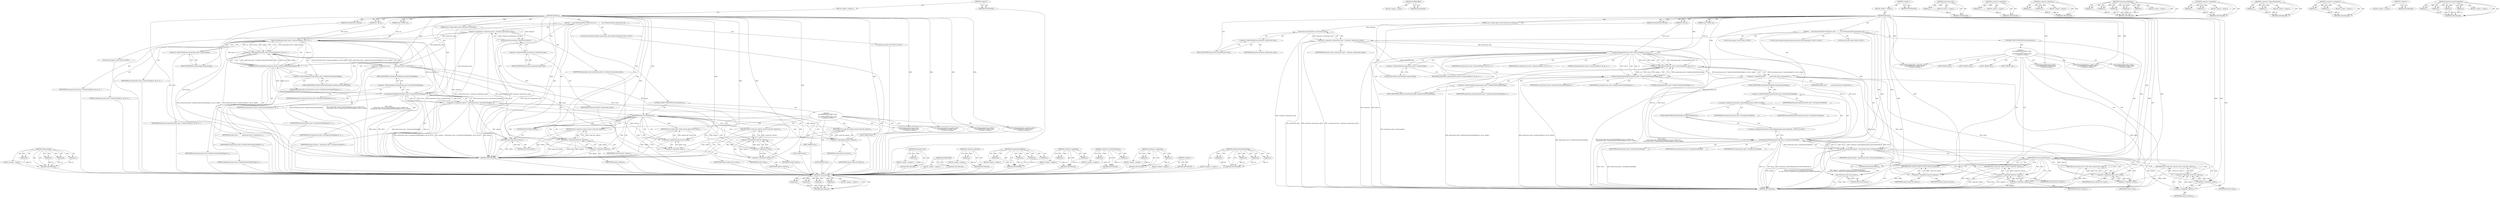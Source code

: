 digraph "CanRunContentScriptOnPage" {
vulnerable_131 [label=<(METHOD,CanAccessPage)>];
vulnerable_132 [label=<(PARAM,p1)>];
vulnerable_133 [label=<(PARAM,p2)>];
vulnerable_134 [label=<(PARAM,p3)>];
vulnerable_135 [label=<(PARAM,p4)>];
vulnerable_136 [label=<(BLOCK,&lt;empty&gt;,&lt;empty&gt;)>];
vulnerable_137 [label=<(METHOD_RETURN,ANY)>];
vulnerable_6 [label=<(METHOD,&lt;global&gt;)<SUB>1</SUB>>];
vulnerable_7 [label=<(BLOCK,&lt;empty&gt;,&lt;empty&gt;)<SUB>1</SUB>>];
vulnerable_8 [label=<(METHOD,IsAllowed)<SUB>1</SUB>>];
vulnerable_9 [label=<(PARAM,const scoped_refptr&lt;const Extension&gt;&amp; extension)<SUB>1</SUB>>];
vulnerable_10 [label=<(PARAM,const GURL&amp; url)<SUB>2</SUB>>];
vulnerable_11 [label=<(PARAM,PermittedFeature feature)<SUB>3</SUB>>];
vulnerable_12 [label=<(PARAM,int tab_id)<SUB>4</SUB>>];
vulnerable_13 [label=<(BLOCK,{
    const PermissionsData* permissions_data =...,{
    const PermissionsData* permissions_data =...)<SUB>4</SUB>>];
vulnerable_14 [label="<(LOCAL,const PermissionsData* permissions_data: PermissionsData*)<SUB>5</SUB>>"];
vulnerable_15 [label=<(&lt;operator&gt;.assignment,* permissions_data = extension-&gt;permissions_data())<SUB>5</SUB>>];
vulnerable_16 [label=<(IDENTIFIER,permissions_data,* permissions_data = extension-&gt;permissions_data())<SUB>5</SUB>>];
vulnerable_17 [label=<(permissions_data,extension-&gt;permissions_data())<SUB>5</SUB>>];
vulnerable_18 [label=<(&lt;operator&gt;.indirectFieldAccess,extension-&gt;permissions_data)<SUB>5</SUB>>];
vulnerable_19 [label=<(IDENTIFIER,extension,extension-&gt;permissions_data())<SUB>5</SUB>>];
vulnerable_20 [label=<(FIELD_IDENTIFIER,permissions_data,permissions_data)<SUB>5</SUB>>];
vulnerable_21 [label="<(LOCAL,bool script: bool)<SUB>6</SUB>>"];
vulnerable_22 [label=<(&lt;operator&gt;.assignment,script =
         permissions_data-&gt;CanAccessPa...)<SUB>6</SUB>>];
vulnerable_23 [label=<(IDENTIFIER,script,script =
         permissions_data-&gt;CanAccessPa...)<SUB>6</SUB>>];
vulnerable_24 [label=<(&lt;operator&gt;.logicalAnd,permissions_data-&gt;CanAccessPage(url, tab_id, nu...)<SUB>7</SUB>>];
vulnerable_25 [label=<(CanAccessPage,permissions_data-&gt;CanAccessPage(url, tab_id, nu...)<SUB>7</SUB>>];
vulnerable_26 [label=<(&lt;operator&gt;.indirectFieldAccess,permissions_data-&gt;CanAccessPage)<SUB>7</SUB>>];
vulnerable_27 [label=<(IDENTIFIER,permissions_data,permissions_data-&gt;CanAccessPage(url, tab_id, nu...)<SUB>7</SUB>>];
vulnerable_28 [label=<(FIELD_IDENTIFIER,CanAccessPage,CanAccessPage)<SUB>7</SUB>>];
vulnerable_29 [label=<(IDENTIFIER,url,permissions_data-&gt;CanAccessPage(url, tab_id, nu...)<SUB>7</SUB>>];
vulnerable_30 [label=<(IDENTIFIER,tab_id,permissions_data-&gt;CanAccessPage(url, tab_id, nu...)<SUB>7</SUB>>];
vulnerable_31 [label=<(LITERAL,nullptr,permissions_data-&gt;CanAccessPage(url, tab_id, nu...)<SUB>7</SUB>>];
vulnerable_32 [label=<(CanRunContentScriptOnPage,permissions_data-&gt;CanRunContentScriptOnPage(url...)<SUB>8</SUB>>];
vulnerable_33 [label=<(&lt;operator&gt;.indirectFieldAccess,permissions_data-&gt;CanRunContentScriptOnPage)<SUB>8</SUB>>];
vulnerable_34 [label=<(IDENTIFIER,permissions_data,permissions_data-&gt;CanRunContentScriptOnPage(url...)<SUB>8</SUB>>];
vulnerable_35 [label=<(FIELD_IDENTIFIER,CanRunContentScriptOnPage,CanRunContentScriptOnPage)<SUB>8</SUB>>];
vulnerable_36 [label=<(IDENTIFIER,url,permissions_data-&gt;CanRunContentScriptOnPage(url...)<SUB>8</SUB>>];
vulnerable_37 [label=<(IDENTIFIER,tab_id,permissions_data-&gt;CanRunContentScriptOnPage(url...)<SUB>8</SUB>>];
vulnerable_38 [label=<(LITERAL,nullptr,permissions_data-&gt;CanRunContentScriptOnPage(url...)<SUB>8</SUB>>];
vulnerable_39 [label="<(LOCAL,bool capture: bool)<SUB>9</SUB>>"];
vulnerable_40 [label=<(&lt;operator&gt;.assignment,capture = permissions_data-&gt;CanCaptureVisiblePa...)<SUB>9</SUB>>];
vulnerable_41 [label=<(IDENTIFIER,capture,capture = permissions_data-&gt;CanCaptureVisiblePa...)<SUB>9</SUB>>];
vulnerable_42 [label=<(CanCaptureVisiblePage,permissions_data-&gt;CanCaptureVisiblePage(url, ta...)<SUB>9</SUB>>];
vulnerable_43 [label=<(&lt;operator&gt;.indirectFieldAccess,permissions_data-&gt;CanCaptureVisiblePage)<SUB>9</SUB>>];
vulnerable_44 [label=<(IDENTIFIER,permissions_data,permissions_data-&gt;CanCaptureVisiblePage(url, ta...)<SUB>9</SUB>>];
vulnerable_45 [label=<(FIELD_IDENTIFIER,CanCaptureVisiblePage,CanCaptureVisiblePage)<SUB>9</SUB>>];
vulnerable_46 [label=<(IDENTIFIER,url,permissions_data-&gt;CanCaptureVisiblePage(url, ta...)<SUB>9</SUB>>];
vulnerable_47 [label=<(IDENTIFIER,tab_id,permissions_data-&gt;CanCaptureVisiblePage(url, ta...)<SUB>9</SUB>>];
vulnerable_48 [label=<(IDENTIFIER,NULL,permissions_data-&gt;CanCaptureVisiblePage(url, ta...)<SUB>9</SUB>>];
vulnerable_49 [label=<(CONTROL_STRUCTURE,SWITCH,switch(feature))<SUB>10</SUB>>];
vulnerable_50 [label=<(IDENTIFIER,feature,switch(feature))<SUB>10</SUB>>];
vulnerable_51 [label="<(BLOCK,{
       case PERMITTED_SCRIPT_ONLY:
         r...,{
       case PERMITTED_SCRIPT_ONLY:
         r...)<SUB>10</SUB>>"];
vulnerable_52 [label=<(JUMP_TARGET,case)<SUB>11</SUB>>];
vulnerable_53 [label="<(IDENTIFIER,PERMITTED_SCRIPT_ONLY,{
       case PERMITTED_SCRIPT_ONLY:
         r...)<SUB>11</SUB>>"];
vulnerable_54 [label=<(RETURN,return script &amp;&amp; !capture;,return script &amp;&amp; !capture;)<SUB>12</SUB>>];
vulnerable_55 [label=<(&lt;operator&gt;.logicalAnd,script &amp;&amp; !capture)<SUB>12</SUB>>];
vulnerable_56 [label=<(IDENTIFIER,script,script &amp;&amp; !capture)<SUB>12</SUB>>];
vulnerable_57 [label=<(&lt;operator&gt;.logicalNot,!capture)<SUB>12</SUB>>];
vulnerable_58 [label=<(IDENTIFIER,capture,!capture)<SUB>12</SUB>>];
vulnerable_59 [label=<(JUMP_TARGET,case)<SUB>13</SUB>>];
vulnerable_60 [label="<(IDENTIFIER,PERMITTED_CAPTURE_ONLY,{
       case PERMITTED_SCRIPT_ONLY:
         r...)<SUB>13</SUB>>"];
vulnerable_61 [label=<(RETURN,return capture &amp;&amp; !script;,return capture &amp;&amp; !script;)<SUB>14</SUB>>];
vulnerable_62 [label=<(&lt;operator&gt;.logicalAnd,capture &amp;&amp; !script)<SUB>14</SUB>>];
vulnerable_63 [label=<(IDENTIFIER,capture,capture &amp;&amp; !script)<SUB>14</SUB>>];
vulnerable_64 [label=<(&lt;operator&gt;.logicalNot,!script)<SUB>14</SUB>>];
vulnerable_65 [label=<(IDENTIFIER,script,!script)<SUB>14</SUB>>];
vulnerable_66 [label=<(JUMP_TARGET,case)<SUB>15</SUB>>];
vulnerable_67 [label="<(IDENTIFIER,PERMITTED_BOTH,{
       case PERMITTED_SCRIPT_ONLY:
         r...)<SUB>15</SUB>>"];
vulnerable_68 [label=<(RETURN,return script &amp;&amp; capture;,return script &amp;&amp; capture;)<SUB>16</SUB>>];
vulnerable_69 [label=<(&lt;operator&gt;.logicalAnd,script &amp;&amp; capture)<SUB>16</SUB>>];
vulnerable_70 [label=<(IDENTIFIER,script,script &amp;&amp; capture)<SUB>16</SUB>>];
vulnerable_71 [label=<(IDENTIFIER,capture,script &amp;&amp; capture)<SUB>16</SUB>>];
vulnerable_72 [label=<(JUMP_TARGET,case)<SUB>17</SUB>>];
vulnerable_73 [label="<(IDENTIFIER,PERMITTED_NONE,{
       case PERMITTED_SCRIPT_ONLY:
         r...)<SUB>17</SUB>>"];
vulnerable_74 [label=<(RETURN,return !script &amp;&amp; !capture;,return !script &amp;&amp; !capture;)<SUB>18</SUB>>];
vulnerable_75 [label=<(&lt;operator&gt;.logicalAnd,!script &amp;&amp; !capture)<SUB>18</SUB>>];
vulnerable_76 [label=<(&lt;operator&gt;.logicalNot,!script)<SUB>18</SUB>>];
vulnerable_77 [label=<(IDENTIFIER,script,!script)<SUB>18</SUB>>];
vulnerable_78 [label=<(&lt;operator&gt;.logicalNot,!capture)<SUB>18</SUB>>];
vulnerable_79 [label=<(IDENTIFIER,capture,!capture)<SUB>18</SUB>>];
vulnerable_80 [label=<(NOTREACHED,NOTREACHED())<SUB>20</SUB>>];
vulnerable_81 [label=<(RETURN,return false;,return false;)<SUB>21</SUB>>];
vulnerable_82 [label=<(LITERAL,false,return false;)<SUB>21</SUB>>];
vulnerable_83 [label=<(METHOD_RETURN,bool)<SUB>1</SUB>>];
vulnerable_85 [label=<(METHOD_RETURN,ANY)<SUB>1</SUB>>];
vulnerable_117 [label=<(METHOD,permissions_data)>];
vulnerable_118 [label=<(PARAM,p1)>];
vulnerable_119 [label=<(BLOCK,&lt;empty&gt;,&lt;empty&gt;)>];
vulnerable_120 [label=<(METHOD_RETURN,ANY)>];
vulnerable_156 [label=<(METHOD,NOTREACHED)>];
vulnerable_157 [label=<(BLOCK,&lt;empty&gt;,&lt;empty&gt;)>];
vulnerable_158 [label=<(METHOD_RETURN,ANY)>];
vulnerable_152 [label=<(METHOD,&lt;operator&gt;.logicalNot)>];
vulnerable_153 [label=<(PARAM,p1)>];
vulnerable_154 [label=<(BLOCK,&lt;empty&gt;,&lt;empty&gt;)>];
vulnerable_155 [label=<(METHOD_RETURN,ANY)>];
vulnerable_145 [label=<(METHOD,CanCaptureVisiblePage)>];
vulnerable_146 [label=<(PARAM,p1)>];
vulnerable_147 [label=<(PARAM,p2)>];
vulnerable_148 [label=<(PARAM,p3)>];
vulnerable_149 [label=<(PARAM,p4)>];
vulnerable_150 [label=<(BLOCK,&lt;empty&gt;,&lt;empty&gt;)>];
vulnerable_151 [label=<(METHOD_RETURN,ANY)>];
vulnerable_126 [label=<(METHOD,&lt;operator&gt;.logicalAnd)>];
vulnerable_127 [label=<(PARAM,p1)>];
vulnerable_128 [label=<(PARAM,p2)>];
vulnerable_129 [label=<(BLOCK,&lt;empty&gt;,&lt;empty&gt;)>];
vulnerable_130 [label=<(METHOD_RETURN,ANY)>];
vulnerable_121 [label=<(METHOD,&lt;operator&gt;.indirectFieldAccess)>];
vulnerable_122 [label=<(PARAM,p1)>];
vulnerable_123 [label=<(PARAM,p2)>];
vulnerable_124 [label=<(BLOCK,&lt;empty&gt;,&lt;empty&gt;)>];
vulnerable_125 [label=<(METHOD_RETURN,ANY)>];
vulnerable_112 [label=<(METHOD,&lt;operator&gt;.assignment)>];
vulnerable_113 [label=<(PARAM,p1)>];
vulnerable_114 [label=<(PARAM,p2)>];
vulnerable_115 [label=<(BLOCK,&lt;empty&gt;,&lt;empty&gt;)>];
vulnerable_116 [label=<(METHOD_RETURN,ANY)>];
vulnerable_106 [label=<(METHOD,&lt;global&gt;)<SUB>1</SUB>>];
vulnerable_107 [label=<(BLOCK,&lt;empty&gt;,&lt;empty&gt;)>];
vulnerable_108 [label=<(METHOD_RETURN,ANY)>];
vulnerable_138 [label=<(METHOD,CanRunContentScriptOnPage)>];
vulnerable_139 [label=<(PARAM,p1)>];
vulnerable_140 [label=<(PARAM,p2)>];
vulnerable_141 [label=<(PARAM,p3)>];
vulnerable_142 [label=<(PARAM,p4)>];
vulnerable_143 [label=<(BLOCK,&lt;empty&gt;,&lt;empty&gt;)>];
vulnerable_144 [label=<(METHOD_RETURN,ANY)>];
fixed_138 [label=<(METHOD,CanAccessPage)>];
fixed_139 [label=<(PARAM,p1)>];
fixed_140 [label=<(PARAM,p2)>];
fixed_141 [label=<(PARAM,p3)>];
fixed_142 [label=<(PARAM,p4)>];
fixed_143 [label=<(BLOCK,&lt;empty&gt;,&lt;empty&gt;)>];
fixed_144 [label=<(METHOD_RETURN,ANY)>];
fixed_169 [label=<(METHOD,NOTREACHED)>];
fixed_170 [label=<(BLOCK,&lt;empty&gt;,&lt;empty&gt;)>];
fixed_171 [label=<(METHOD_RETURN,ANY)>];
fixed_6 [label=<(METHOD,&lt;global&gt;)<SUB>1</SUB>>];
fixed_7 [label=<(BLOCK,&lt;empty&gt;,&lt;empty&gt;)<SUB>1</SUB>>];
fixed_8 [label=<(METHOD,IsAllowed)<SUB>1</SUB>>];
fixed_9 [label=<(PARAM,const scoped_refptr&lt;const Extension&gt;&amp; extension)<SUB>1</SUB>>];
fixed_10 [label=<(PARAM,const GURL&amp; url)<SUB>2</SUB>>];
fixed_11 [label=<(PARAM,PermittedFeature feature)<SUB>3</SUB>>];
fixed_12 [label=<(PARAM,int tab_id)<SUB>4</SUB>>];
fixed_13 [label=<(BLOCK,{
    const PermissionsData* permissions_data =...,{
    const PermissionsData* permissions_data =...)<SUB>4</SUB>>];
fixed_14 [label="<(LOCAL,const PermissionsData* permissions_data: PermissionsData*)<SUB>5</SUB>>"];
fixed_15 [label=<(&lt;operator&gt;.assignment,* permissions_data = extension-&gt;permissions_data())<SUB>5</SUB>>];
fixed_16 [label=<(IDENTIFIER,permissions_data,* permissions_data = extension-&gt;permissions_data())<SUB>5</SUB>>];
fixed_17 [label=<(permissions_data,extension-&gt;permissions_data())<SUB>5</SUB>>];
fixed_18 [label=<(&lt;operator&gt;.indirectFieldAccess,extension-&gt;permissions_data)<SUB>5</SUB>>];
fixed_19 [label=<(IDENTIFIER,extension,extension-&gt;permissions_data())<SUB>5</SUB>>];
fixed_20 [label=<(FIELD_IDENTIFIER,permissions_data,permissions_data)<SUB>5</SUB>>];
fixed_21 [label="<(LOCAL,bool script: bool)<SUB>6</SUB>>"];
fixed_22 [label=<(&lt;operator&gt;.assignment,script =
         permissions_data-&gt;CanAccessPa...)<SUB>6</SUB>>];
fixed_23 [label=<(IDENTIFIER,script,script =
         permissions_data-&gt;CanAccessPa...)<SUB>6</SUB>>];
fixed_24 [label=<(&lt;operator&gt;.logicalAnd,permissions_data-&gt;CanAccessPage(url, tab_id, nu...)<SUB>7</SUB>>];
fixed_25 [label=<(CanAccessPage,permissions_data-&gt;CanAccessPage(url, tab_id, nu...)<SUB>7</SUB>>];
fixed_26 [label=<(&lt;operator&gt;.indirectFieldAccess,permissions_data-&gt;CanAccessPage)<SUB>7</SUB>>];
fixed_27 [label=<(IDENTIFIER,permissions_data,permissions_data-&gt;CanAccessPage(url, tab_id, nu...)<SUB>7</SUB>>];
fixed_28 [label=<(FIELD_IDENTIFIER,CanAccessPage,CanAccessPage)<SUB>7</SUB>>];
fixed_29 [label=<(IDENTIFIER,url,permissions_data-&gt;CanAccessPage(url, tab_id, nu...)<SUB>7</SUB>>];
fixed_30 [label=<(IDENTIFIER,tab_id,permissions_data-&gt;CanAccessPage(url, tab_id, nu...)<SUB>7</SUB>>];
fixed_31 [label=<(LITERAL,nullptr,permissions_data-&gt;CanAccessPage(url, tab_id, nu...)<SUB>7</SUB>>];
fixed_32 [label=<(CanRunContentScriptOnPage,permissions_data-&gt;CanRunContentScriptOnPage(url...)<SUB>8</SUB>>];
fixed_33 [label=<(&lt;operator&gt;.indirectFieldAccess,permissions_data-&gt;CanRunContentScriptOnPage)<SUB>8</SUB>>];
fixed_34 [label=<(IDENTIFIER,permissions_data,permissions_data-&gt;CanRunContentScriptOnPage(url...)<SUB>8</SUB>>];
fixed_35 [label=<(FIELD_IDENTIFIER,CanRunContentScriptOnPage,CanRunContentScriptOnPage)<SUB>8</SUB>>];
fixed_36 [label=<(IDENTIFIER,url,permissions_data-&gt;CanRunContentScriptOnPage(url...)<SUB>8</SUB>>];
fixed_37 [label=<(IDENTIFIER,tab_id,permissions_data-&gt;CanRunContentScriptOnPage(url...)<SUB>8</SUB>>];
fixed_38 [label=<(LITERAL,nullptr,permissions_data-&gt;CanRunContentScriptOnPage(url...)<SUB>8</SUB>>];
fixed_39 [label="<(LOCAL,bool capture: bool)<SUB>9</SUB>>"];
fixed_40 [label=<(&lt;operator&gt;.assignment,capture = permissions_data-&gt;CanCaptureVisiblePa...)<SUB>9</SUB>>];
fixed_41 [label=<(IDENTIFIER,capture,capture = permissions_data-&gt;CanCaptureVisiblePa...)<SUB>9</SUB>>];
fixed_42 [label=<(CanCaptureVisiblePage,permissions_data-&gt;CanCaptureVisiblePage(
      ...)<SUB>9</SUB>>];
fixed_43 [label=<(&lt;operator&gt;.indirectFieldAccess,permissions_data-&gt;CanCaptureVisiblePage)<SUB>9</SUB>>];
fixed_44 [label=<(IDENTIFIER,permissions_data,permissions_data-&gt;CanCaptureVisiblePage(
      ...)<SUB>9</SUB>>];
fixed_45 [label=<(FIELD_IDENTIFIER,CanCaptureVisiblePage,CanCaptureVisiblePage)<SUB>9</SUB>>];
fixed_46 [label=<(IDENTIFIER,url,permissions_data-&gt;CanCaptureVisiblePage(
      ...)<SUB>10</SUB>>];
fixed_47 [label=<(IDENTIFIER,tab_id,permissions_data-&gt;CanCaptureVisiblePage(
      ...)<SUB>10</SUB>>];
fixed_48 [label=<(IDENTIFIER,NULL,permissions_data-&gt;CanCaptureVisiblePage(
      ...)<SUB>10</SUB>>];
fixed_49 [label="<(&lt;operator&gt;.fieldAccess,extensions::CaptureRequirement::kActiveTabOrAll...)<SUB>10</SUB>>"];
fixed_50 [label="<(&lt;operator&gt;.fieldAccess,extensions::CaptureRequirement)<SUB>10</SUB>>"];
fixed_51 [label=<(IDENTIFIER,extensions,permissions_data-&gt;CanCaptureVisiblePage(
      ...)<SUB>10</SUB>>];
fixed_52 [label=<(IDENTIFIER,CaptureRequirement,permissions_data-&gt;CanCaptureVisiblePage(
      ...)<SUB>10</SUB>>];
fixed_53 [label=<(FIELD_IDENTIFIER,kActiveTabOrAllUrls,kActiveTabOrAllUrls)<SUB>10</SUB>>];
fixed_54 [label=<(CONTROL_STRUCTURE,SWITCH,switch(feature))<SUB>11</SUB>>];
fixed_55 [label=<(IDENTIFIER,feature,switch(feature))<SUB>11</SUB>>];
fixed_56 [label="<(BLOCK,{
       case PERMITTED_SCRIPT_ONLY:
         r...,{
       case PERMITTED_SCRIPT_ONLY:
         r...)<SUB>11</SUB>>"];
fixed_57 [label=<(JUMP_TARGET,case)<SUB>12</SUB>>];
fixed_58 [label="<(IDENTIFIER,PERMITTED_SCRIPT_ONLY,{
       case PERMITTED_SCRIPT_ONLY:
         r...)<SUB>12</SUB>>"];
fixed_59 [label=<(RETURN,return script &amp;&amp; !capture;,return script &amp;&amp; !capture;)<SUB>13</SUB>>];
fixed_60 [label=<(&lt;operator&gt;.logicalAnd,script &amp;&amp; !capture)<SUB>13</SUB>>];
fixed_61 [label=<(IDENTIFIER,script,script &amp;&amp; !capture)<SUB>13</SUB>>];
fixed_62 [label=<(&lt;operator&gt;.logicalNot,!capture)<SUB>13</SUB>>];
fixed_63 [label=<(IDENTIFIER,capture,!capture)<SUB>13</SUB>>];
fixed_64 [label=<(JUMP_TARGET,case)<SUB>14</SUB>>];
fixed_65 [label="<(IDENTIFIER,PERMITTED_CAPTURE_ONLY,{
       case PERMITTED_SCRIPT_ONLY:
         r...)<SUB>14</SUB>>"];
fixed_66 [label=<(RETURN,return capture &amp;&amp; !script;,return capture &amp;&amp; !script;)<SUB>15</SUB>>];
fixed_67 [label=<(&lt;operator&gt;.logicalAnd,capture &amp;&amp; !script)<SUB>15</SUB>>];
fixed_68 [label=<(IDENTIFIER,capture,capture &amp;&amp; !script)<SUB>15</SUB>>];
fixed_69 [label=<(&lt;operator&gt;.logicalNot,!script)<SUB>15</SUB>>];
fixed_70 [label=<(IDENTIFIER,script,!script)<SUB>15</SUB>>];
fixed_71 [label=<(JUMP_TARGET,case)<SUB>16</SUB>>];
fixed_72 [label="<(IDENTIFIER,PERMITTED_BOTH,{
       case PERMITTED_SCRIPT_ONLY:
         r...)<SUB>16</SUB>>"];
fixed_73 [label=<(RETURN,return script &amp;&amp; capture;,return script &amp;&amp; capture;)<SUB>17</SUB>>];
fixed_74 [label=<(&lt;operator&gt;.logicalAnd,script &amp;&amp; capture)<SUB>17</SUB>>];
fixed_75 [label=<(IDENTIFIER,script,script &amp;&amp; capture)<SUB>17</SUB>>];
fixed_76 [label=<(IDENTIFIER,capture,script &amp;&amp; capture)<SUB>17</SUB>>];
fixed_77 [label=<(JUMP_TARGET,case)<SUB>18</SUB>>];
fixed_78 [label="<(IDENTIFIER,PERMITTED_NONE,{
       case PERMITTED_SCRIPT_ONLY:
         r...)<SUB>18</SUB>>"];
fixed_79 [label=<(RETURN,return !script &amp;&amp; !capture;,return !script &amp;&amp; !capture;)<SUB>19</SUB>>];
fixed_80 [label=<(&lt;operator&gt;.logicalAnd,!script &amp;&amp; !capture)<SUB>19</SUB>>];
fixed_81 [label=<(&lt;operator&gt;.logicalNot,!script)<SUB>19</SUB>>];
fixed_82 [label=<(IDENTIFIER,script,!script)<SUB>19</SUB>>];
fixed_83 [label=<(&lt;operator&gt;.logicalNot,!capture)<SUB>19</SUB>>];
fixed_84 [label=<(IDENTIFIER,capture,!capture)<SUB>19</SUB>>];
fixed_85 [label=<(NOTREACHED,NOTREACHED())<SUB>21</SUB>>];
fixed_86 [label=<(RETURN,return false;,return false;)<SUB>22</SUB>>];
fixed_87 [label=<(LITERAL,false,return false;)<SUB>22</SUB>>];
fixed_88 [label=<(METHOD_RETURN,bool)<SUB>1</SUB>>];
fixed_90 [label=<(METHOD_RETURN,ANY)<SUB>1</SUB>>];
fixed_124 [label=<(METHOD,permissions_data)>];
fixed_125 [label=<(PARAM,p1)>];
fixed_126 [label=<(BLOCK,&lt;empty&gt;,&lt;empty&gt;)>];
fixed_127 [label=<(METHOD_RETURN,ANY)>];
fixed_165 [label=<(METHOD,&lt;operator&gt;.logicalNot)>];
fixed_166 [label=<(PARAM,p1)>];
fixed_167 [label=<(BLOCK,&lt;empty&gt;,&lt;empty&gt;)>];
fixed_168 [label=<(METHOD_RETURN,ANY)>];
fixed_160 [label=<(METHOD,&lt;operator&gt;.fieldAccess)>];
fixed_161 [label=<(PARAM,p1)>];
fixed_162 [label=<(PARAM,p2)>];
fixed_163 [label=<(BLOCK,&lt;empty&gt;,&lt;empty&gt;)>];
fixed_164 [label=<(METHOD_RETURN,ANY)>];
fixed_152 [label=<(METHOD,CanCaptureVisiblePage)>];
fixed_153 [label=<(PARAM,p1)>];
fixed_154 [label=<(PARAM,p2)>];
fixed_155 [label=<(PARAM,p3)>];
fixed_156 [label=<(PARAM,p4)>];
fixed_157 [label=<(PARAM,p5)>];
fixed_158 [label=<(BLOCK,&lt;empty&gt;,&lt;empty&gt;)>];
fixed_159 [label=<(METHOD_RETURN,ANY)>];
fixed_133 [label=<(METHOD,&lt;operator&gt;.logicalAnd)>];
fixed_134 [label=<(PARAM,p1)>];
fixed_135 [label=<(PARAM,p2)>];
fixed_136 [label=<(BLOCK,&lt;empty&gt;,&lt;empty&gt;)>];
fixed_137 [label=<(METHOD_RETURN,ANY)>];
fixed_128 [label=<(METHOD,&lt;operator&gt;.indirectFieldAccess)>];
fixed_129 [label=<(PARAM,p1)>];
fixed_130 [label=<(PARAM,p2)>];
fixed_131 [label=<(BLOCK,&lt;empty&gt;,&lt;empty&gt;)>];
fixed_132 [label=<(METHOD_RETURN,ANY)>];
fixed_119 [label=<(METHOD,&lt;operator&gt;.assignment)>];
fixed_120 [label=<(PARAM,p1)>];
fixed_121 [label=<(PARAM,p2)>];
fixed_122 [label=<(BLOCK,&lt;empty&gt;,&lt;empty&gt;)>];
fixed_123 [label=<(METHOD_RETURN,ANY)>];
fixed_113 [label=<(METHOD,&lt;global&gt;)<SUB>1</SUB>>];
fixed_114 [label=<(BLOCK,&lt;empty&gt;,&lt;empty&gt;)>];
fixed_115 [label=<(METHOD_RETURN,ANY)>];
fixed_145 [label=<(METHOD,CanRunContentScriptOnPage)>];
fixed_146 [label=<(PARAM,p1)>];
fixed_147 [label=<(PARAM,p2)>];
fixed_148 [label=<(PARAM,p3)>];
fixed_149 [label=<(PARAM,p4)>];
fixed_150 [label=<(BLOCK,&lt;empty&gt;,&lt;empty&gt;)>];
fixed_151 [label=<(METHOD_RETURN,ANY)>];
vulnerable_131 -> vulnerable_132  [key=0, label="AST: "];
vulnerable_131 -> vulnerable_132  [key=1, label="DDG: "];
vulnerable_131 -> vulnerable_136  [key=0, label="AST: "];
vulnerable_131 -> vulnerable_133  [key=0, label="AST: "];
vulnerable_131 -> vulnerable_133  [key=1, label="DDG: "];
vulnerable_131 -> vulnerable_137  [key=0, label="AST: "];
vulnerable_131 -> vulnerable_137  [key=1, label="CFG: "];
vulnerable_131 -> vulnerable_134  [key=0, label="AST: "];
vulnerable_131 -> vulnerable_134  [key=1, label="DDG: "];
vulnerable_131 -> vulnerable_135  [key=0, label="AST: "];
vulnerable_131 -> vulnerable_135  [key=1, label="DDG: "];
vulnerable_132 -> vulnerable_137  [key=0, label="DDG: p1"];
vulnerable_133 -> vulnerable_137  [key=0, label="DDG: p2"];
vulnerable_134 -> vulnerable_137  [key=0, label="DDG: p3"];
vulnerable_135 -> vulnerable_137  [key=0, label="DDG: p4"];
vulnerable_136 -> fixed_138  [key=0];
vulnerable_137 -> fixed_138  [key=0];
vulnerable_6 -> vulnerable_7  [key=0, label="AST: "];
vulnerable_6 -> vulnerable_85  [key=0, label="AST: "];
vulnerable_6 -> vulnerable_85  [key=1, label="CFG: "];
vulnerable_7 -> vulnerable_8  [key=0, label="AST: "];
vulnerable_8 -> vulnerable_9  [key=0, label="AST: "];
vulnerable_8 -> vulnerable_9  [key=1, label="DDG: "];
vulnerable_8 -> vulnerable_10  [key=0, label="AST: "];
vulnerable_8 -> vulnerable_10  [key=1, label="DDG: "];
vulnerable_8 -> vulnerable_11  [key=0, label="AST: "];
vulnerable_8 -> vulnerable_11  [key=1, label="DDG: "];
vulnerable_8 -> vulnerable_12  [key=0, label="AST: "];
vulnerable_8 -> vulnerable_12  [key=1, label="DDG: "];
vulnerable_8 -> vulnerable_13  [key=0, label="AST: "];
vulnerable_8 -> vulnerable_83  [key=0, label="AST: "];
vulnerable_8 -> vulnerable_20  [key=0, label="CFG: "];
vulnerable_8 -> vulnerable_80  [key=0, label="DDG: "];
vulnerable_8 -> vulnerable_81  [key=0, label="DDG: "];
vulnerable_8 -> vulnerable_50  [key=0, label="DDG: "];
vulnerable_8 -> vulnerable_82  [key=0, label="DDG: "];
vulnerable_8 -> vulnerable_42  [key=0, label="DDG: "];
vulnerable_8 -> vulnerable_53  [key=0, label="DDG: "];
vulnerable_8 -> vulnerable_60  [key=0, label="DDG: "];
vulnerable_8 -> vulnerable_67  [key=0, label="DDG: "];
vulnerable_8 -> vulnerable_73  [key=0, label="DDG: "];
vulnerable_8 -> vulnerable_25  [key=0, label="DDG: "];
vulnerable_8 -> vulnerable_32  [key=0, label="DDG: "];
vulnerable_8 -> vulnerable_55  [key=0, label="DDG: "];
vulnerable_8 -> vulnerable_62  [key=0, label="DDG: "];
vulnerable_8 -> vulnerable_69  [key=0, label="DDG: "];
vulnerable_8 -> vulnerable_57  [key=0, label="DDG: "];
vulnerable_8 -> vulnerable_64  [key=0, label="DDG: "];
vulnerable_8 -> vulnerable_76  [key=0, label="DDG: "];
vulnerable_8 -> vulnerable_78  [key=0, label="DDG: "];
vulnerable_9 -> vulnerable_83  [key=0, label="DDG: extension"];
vulnerable_9 -> vulnerable_17  [key=0, label="DDG: extension"];
vulnerable_10 -> vulnerable_25  [key=0, label="DDG: url"];
vulnerable_11 -> vulnerable_83  [key=0, label="DDG: feature"];
vulnerable_12 -> vulnerable_25  [key=0, label="DDG: tab_id"];
vulnerable_13 -> vulnerable_14  [key=0, label="AST: "];
vulnerable_13 -> vulnerable_15  [key=0, label="AST: "];
vulnerable_13 -> vulnerable_21  [key=0, label="AST: "];
vulnerable_13 -> vulnerable_22  [key=0, label="AST: "];
vulnerable_13 -> vulnerable_39  [key=0, label="AST: "];
vulnerable_13 -> vulnerable_40  [key=0, label="AST: "];
vulnerable_13 -> vulnerable_49  [key=0, label="AST: "];
vulnerable_13 -> vulnerable_80  [key=0, label="AST: "];
vulnerable_13 -> vulnerable_81  [key=0, label="AST: "];
vulnerable_14 -> fixed_138  [key=0];
vulnerable_15 -> vulnerable_16  [key=0, label="AST: "];
vulnerable_15 -> vulnerable_17  [key=0, label="AST: "];
vulnerable_15 -> vulnerable_28  [key=0, label="CFG: "];
vulnerable_15 -> vulnerable_83  [key=0, label="DDG: permissions_data"];
vulnerable_15 -> vulnerable_83  [key=1, label="DDG: extension-&gt;permissions_data()"];
vulnerable_15 -> vulnerable_83  [key=2, label="DDG: * permissions_data = extension-&gt;permissions_data()"];
vulnerable_15 -> vulnerable_42  [key=0, label="DDG: permissions_data"];
vulnerable_15 -> vulnerable_25  [key=0, label="DDG: permissions_data"];
vulnerable_15 -> vulnerable_32  [key=0, label="DDG: permissions_data"];
vulnerable_16 -> fixed_138  [key=0];
vulnerable_17 -> vulnerable_18  [key=0, label="AST: "];
vulnerable_17 -> vulnerable_15  [key=0, label="CFG: "];
vulnerable_17 -> vulnerable_15  [key=1, label="DDG: extension-&gt;permissions_data"];
vulnerable_17 -> vulnerable_83  [key=0, label="DDG: extension-&gt;permissions_data"];
vulnerable_18 -> vulnerable_19  [key=0, label="AST: "];
vulnerable_18 -> vulnerable_20  [key=0, label="AST: "];
vulnerable_18 -> vulnerable_17  [key=0, label="CFG: "];
vulnerable_19 -> fixed_138  [key=0];
vulnerable_20 -> vulnerable_18  [key=0, label="CFG: "];
vulnerable_21 -> fixed_138  [key=0];
vulnerable_22 -> vulnerable_23  [key=0, label="AST: "];
vulnerable_22 -> vulnerable_24  [key=0, label="AST: "];
vulnerable_22 -> vulnerable_45  [key=0, label="CFG: "];
vulnerable_22 -> vulnerable_83  [key=0, label="DDG: permissions_data-&gt;CanAccessPage(url, tab_id, nullptr) &amp;&amp;
         permissions_data-&gt;CanRunContentScriptOnPage(url, tab_id, nullptr)"];
vulnerable_22 -> vulnerable_83  [key=1, label="DDG: script =
         permissions_data-&gt;CanAccessPage(url, tab_id, nullptr) &amp;&amp;
         permissions_data-&gt;CanRunContentScriptOnPage(url, tab_id, nullptr)"];
vulnerable_22 -> vulnerable_55  [key=0, label="DDG: script"];
vulnerable_22 -> vulnerable_69  [key=0, label="DDG: script"];
vulnerable_22 -> vulnerable_64  [key=0, label="DDG: script"];
vulnerable_22 -> vulnerable_76  [key=0, label="DDG: script"];
vulnerable_23 -> fixed_138  [key=0];
vulnerable_24 -> vulnerable_25  [key=0, label="AST: "];
vulnerable_24 -> vulnerable_32  [key=0, label="AST: "];
vulnerable_24 -> vulnerable_22  [key=0, label="CFG: "];
vulnerable_24 -> vulnerable_22  [key=1, label="DDG: permissions_data-&gt;CanAccessPage(url, tab_id, nullptr)"];
vulnerable_24 -> vulnerable_22  [key=2, label="DDG: permissions_data-&gt;CanRunContentScriptOnPage(url, tab_id, nullptr)"];
vulnerable_24 -> vulnerable_83  [key=0, label="DDG: permissions_data-&gt;CanAccessPage(url, tab_id, nullptr)"];
vulnerable_24 -> vulnerable_83  [key=1, label="DDG: permissions_data-&gt;CanRunContentScriptOnPage(url, tab_id, nullptr)"];
vulnerable_25 -> vulnerable_26  [key=0, label="AST: "];
vulnerable_25 -> vulnerable_29  [key=0, label="AST: "];
vulnerable_25 -> vulnerable_30  [key=0, label="AST: "];
vulnerable_25 -> vulnerable_31  [key=0, label="AST: "];
vulnerable_25 -> vulnerable_24  [key=0, label="CFG: "];
vulnerable_25 -> vulnerable_24  [key=1, label="DDG: permissions_data-&gt;CanAccessPage"];
vulnerable_25 -> vulnerable_24  [key=2, label="DDG: url"];
vulnerable_25 -> vulnerable_24  [key=3, label="DDG: tab_id"];
vulnerable_25 -> vulnerable_24  [key=4, label="DDG: nullptr"];
vulnerable_25 -> vulnerable_35  [key=0, label="CFG: "];
vulnerable_25 -> vulnerable_35  [key=1, label="CDG: "];
vulnerable_25 -> vulnerable_83  [key=0, label="DDG: permissions_data-&gt;CanAccessPage"];
vulnerable_25 -> vulnerable_42  [key=0, label="DDG: url"];
vulnerable_25 -> vulnerable_42  [key=1, label="DDG: tab_id"];
vulnerable_25 -> vulnerable_32  [key=0, label="DDG: url"];
vulnerable_25 -> vulnerable_32  [key=1, label="DDG: tab_id"];
vulnerable_25 -> vulnerable_32  [key=2, label="CDG: "];
vulnerable_25 -> vulnerable_33  [key=0, label="CDG: "];
vulnerable_26 -> vulnerable_27  [key=0, label="AST: "];
vulnerable_26 -> vulnerable_28  [key=0, label="AST: "];
vulnerable_26 -> vulnerable_25  [key=0, label="CFG: "];
vulnerable_27 -> fixed_138  [key=0];
vulnerable_28 -> vulnerable_26  [key=0, label="CFG: "];
vulnerable_29 -> fixed_138  [key=0];
vulnerable_30 -> fixed_138  [key=0];
vulnerable_31 -> fixed_138  [key=0];
vulnerable_32 -> vulnerable_33  [key=0, label="AST: "];
vulnerable_32 -> vulnerable_36  [key=0, label="AST: "];
vulnerable_32 -> vulnerable_37  [key=0, label="AST: "];
vulnerable_32 -> vulnerable_38  [key=0, label="AST: "];
vulnerable_32 -> vulnerable_24  [key=0, label="CFG: "];
vulnerable_32 -> vulnerable_24  [key=1, label="DDG: permissions_data-&gt;CanRunContentScriptOnPage"];
vulnerable_32 -> vulnerable_24  [key=2, label="DDG: url"];
vulnerable_32 -> vulnerable_24  [key=3, label="DDG: tab_id"];
vulnerable_32 -> vulnerable_24  [key=4, label="DDG: nullptr"];
vulnerable_32 -> vulnerable_83  [key=0, label="DDG: permissions_data-&gt;CanRunContentScriptOnPage"];
vulnerable_32 -> vulnerable_42  [key=0, label="DDG: url"];
vulnerable_32 -> vulnerable_42  [key=1, label="DDG: tab_id"];
vulnerable_33 -> vulnerable_34  [key=0, label="AST: "];
vulnerable_33 -> vulnerable_35  [key=0, label="AST: "];
vulnerable_33 -> vulnerable_32  [key=0, label="CFG: "];
vulnerable_34 -> fixed_138  [key=0];
vulnerable_35 -> vulnerable_33  [key=0, label="CFG: "];
vulnerable_36 -> fixed_138  [key=0];
vulnerable_37 -> fixed_138  [key=0];
vulnerable_38 -> fixed_138  [key=0];
vulnerable_39 -> fixed_138  [key=0];
vulnerable_40 -> vulnerable_41  [key=0, label="AST: "];
vulnerable_40 -> vulnerable_42  [key=0, label="AST: "];
vulnerable_40 -> vulnerable_50  [key=0, label="CFG: "];
vulnerable_40 -> vulnerable_83  [key=0, label="DDG: capture"];
vulnerable_40 -> vulnerable_83  [key=1, label="DDG: permissions_data-&gt;CanCaptureVisiblePage(url, tab_id, NULL)"];
vulnerable_40 -> vulnerable_83  [key=2, label="DDG: capture = permissions_data-&gt;CanCaptureVisiblePage(url, tab_id, NULL)"];
vulnerable_40 -> vulnerable_62  [key=0, label="DDG: capture"];
vulnerable_40 -> vulnerable_69  [key=0, label="DDG: capture"];
vulnerable_40 -> vulnerable_57  [key=0, label="DDG: capture"];
vulnerable_40 -> vulnerable_78  [key=0, label="DDG: capture"];
vulnerable_41 -> fixed_138  [key=0];
vulnerable_42 -> vulnerable_43  [key=0, label="AST: "];
vulnerable_42 -> vulnerable_46  [key=0, label="AST: "];
vulnerable_42 -> vulnerable_47  [key=0, label="AST: "];
vulnerable_42 -> vulnerable_48  [key=0, label="AST: "];
vulnerable_42 -> vulnerable_40  [key=0, label="CFG: "];
vulnerable_42 -> vulnerable_40  [key=1, label="DDG: permissions_data-&gt;CanCaptureVisiblePage"];
vulnerable_42 -> vulnerable_40  [key=2, label="DDG: url"];
vulnerable_42 -> vulnerable_40  [key=3, label="DDG: tab_id"];
vulnerable_42 -> vulnerable_40  [key=4, label="DDG: NULL"];
vulnerable_42 -> vulnerable_83  [key=0, label="DDG: permissions_data-&gt;CanCaptureVisiblePage"];
vulnerable_42 -> vulnerable_83  [key=1, label="DDG: url"];
vulnerable_42 -> vulnerable_83  [key=2, label="DDG: tab_id"];
vulnerable_42 -> vulnerable_83  [key=3, label="DDG: NULL"];
vulnerable_43 -> vulnerable_44  [key=0, label="AST: "];
vulnerable_43 -> vulnerable_45  [key=0, label="AST: "];
vulnerable_43 -> vulnerable_42  [key=0, label="CFG: "];
vulnerable_44 -> fixed_138  [key=0];
vulnerable_45 -> vulnerable_43  [key=0, label="CFG: "];
vulnerable_46 -> fixed_138  [key=0];
vulnerable_47 -> fixed_138  [key=0];
vulnerable_48 -> fixed_138  [key=0];
vulnerable_49 -> vulnerable_50  [key=0, label="AST: "];
vulnerable_49 -> vulnerable_51  [key=0, label="AST: "];
vulnerable_50 -> vulnerable_80  [key=0, label="CFG: "];
vulnerable_50 -> vulnerable_80  [key=1, label="CDG: "];
vulnerable_50 -> vulnerable_55  [key=0, label="CFG: "];
vulnerable_50 -> vulnerable_55  [key=1, label="CDG: "];
vulnerable_50 -> vulnerable_57  [key=0, label="CFG: "];
vulnerable_50 -> vulnerable_57  [key=1, label="CDG: "];
vulnerable_50 -> vulnerable_62  [key=0, label="CFG: "];
vulnerable_50 -> vulnerable_62  [key=1, label="CDG: "];
vulnerable_50 -> vulnerable_64  [key=0, label="CFG: "];
vulnerable_50 -> vulnerable_64  [key=1, label="CDG: "];
vulnerable_50 -> vulnerable_69  [key=0, label="CFG: "];
vulnerable_50 -> vulnerable_69  [key=1, label="CDG: "];
vulnerable_50 -> vulnerable_76  [key=0, label="CFG: "];
vulnerable_50 -> vulnerable_76  [key=1, label="CDG: "];
vulnerable_50 -> vulnerable_68  [key=0, label="CDG: "];
vulnerable_50 -> vulnerable_61  [key=0, label="CDG: "];
vulnerable_50 -> vulnerable_75  [key=0, label="CDG: "];
vulnerable_50 -> vulnerable_81  [key=0, label="CDG: "];
vulnerable_50 -> vulnerable_74  [key=0, label="CDG: "];
vulnerable_50 -> vulnerable_54  [key=0, label="CDG: "];
vulnerable_51 -> vulnerable_52  [key=0, label="AST: "];
vulnerable_51 -> vulnerable_53  [key=0, label="AST: "];
vulnerable_51 -> vulnerable_54  [key=0, label="AST: "];
vulnerable_51 -> vulnerable_59  [key=0, label="AST: "];
vulnerable_51 -> vulnerable_60  [key=0, label="AST: "];
vulnerable_51 -> vulnerable_61  [key=0, label="AST: "];
vulnerable_51 -> vulnerable_66  [key=0, label="AST: "];
vulnerable_51 -> vulnerable_67  [key=0, label="AST: "];
vulnerable_51 -> vulnerable_68  [key=0, label="AST: "];
vulnerable_51 -> vulnerable_72  [key=0, label="AST: "];
vulnerable_51 -> vulnerable_73  [key=0, label="AST: "];
vulnerable_51 -> vulnerable_74  [key=0, label="AST: "];
vulnerable_52 -> fixed_138  [key=0];
vulnerable_53 -> fixed_138  [key=0];
vulnerable_54 -> vulnerable_55  [key=0, label="AST: "];
vulnerable_54 -> vulnerable_83  [key=0, label="CFG: "];
vulnerable_54 -> vulnerable_83  [key=1, label="DDG: &lt;RET&gt;"];
vulnerable_55 -> vulnerable_56  [key=0, label="AST: "];
vulnerable_55 -> vulnerable_57  [key=0, label="AST: "];
vulnerable_55 -> vulnerable_54  [key=0, label="CFG: "];
vulnerable_55 -> vulnerable_54  [key=1, label="DDG: script &amp;&amp; !capture"];
vulnerable_55 -> vulnerable_83  [key=0, label="DDG: script"];
vulnerable_55 -> vulnerable_83  [key=1, label="DDG: !capture"];
vulnerable_55 -> vulnerable_83  [key=2, label="DDG: script &amp;&amp; !capture"];
vulnerable_56 -> fixed_138  [key=0];
vulnerable_57 -> vulnerable_58  [key=0, label="AST: "];
vulnerable_57 -> vulnerable_55  [key=0, label="CFG: "];
vulnerable_57 -> vulnerable_55  [key=1, label="DDG: capture"];
vulnerable_57 -> vulnerable_83  [key=0, label="DDG: capture"];
vulnerable_58 -> fixed_138  [key=0];
vulnerable_59 -> fixed_138  [key=0];
vulnerable_60 -> fixed_138  [key=0];
vulnerable_61 -> vulnerable_62  [key=0, label="AST: "];
vulnerable_61 -> vulnerable_83  [key=0, label="CFG: "];
vulnerable_61 -> vulnerable_83  [key=1, label="DDG: &lt;RET&gt;"];
vulnerable_62 -> vulnerable_63  [key=0, label="AST: "];
vulnerable_62 -> vulnerable_64  [key=0, label="AST: "];
vulnerable_62 -> vulnerable_61  [key=0, label="CFG: "];
vulnerable_62 -> vulnerable_61  [key=1, label="DDG: capture &amp;&amp; !script"];
vulnerable_63 -> fixed_138  [key=0];
vulnerable_64 -> vulnerable_65  [key=0, label="AST: "];
vulnerable_64 -> vulnerable_62  [key=0, label="CFG: "];
vulnerable_64 -> vulnerable_62  [key=1, label="DDG: script"];
vulnerable_65 -> fixed_138  [key=0];
vulnerable_66 -> fixed_138  [key=0];
vulnerable_67 -> fixed_138  [key=0];
vulnerable_68 -> vulnerable_69  [key=0, label="AST: "];
vulnerable_68 -> vulnerable_83  [key=0, label="CFG: "];
vulnerable_68 -> vulnerable_83  [key=1, label="DDG: &lt;RET&gt;"];
vulnerable_69 -> vulnerable_70  [key=0, label="AST: "];
vulnerable_69 -> vulnerable_71  [key=0, label="AST: "];
vulnerable_69 -> vulnerable_68  [key=0, label="CFG: "];
vulnerable_69 -> vulnerable_68  [key=1, label="DDG: script &amp;&amp; capture"];
vulnerable_70 -> fixed_138  [key=0];
vulnerable_71 -> fixed_138  [key=0];
vulnerable_72 -> fixed_138  [key=0];
vulnerable_73 -> fixed_138  [key=0];
vulnerable_74 -> vulnerable_75  [key=0, label="AST: "];
vulnerable_74 -> vulnerable_83  [key=0, label="CFG: "];
vulnerable_74 -> vulnerable_83  [key=1, label="DDG: &lt;RET&gt;"];
vulnerable_75 -> vulnerable_76  [key=0, label="AST: "];
vulnerable_75 -> vulnerable_78  [key=0, label="AST: "];
vulnerable_75 -> vulnerable_74  [key=0, label="CFG: "];
vulnerable_75 -> vulnerable_74  [key=1, label="DDG: !script &amp;&amp; !capture"];
vulnerable_76 -> vulnerable_77  [key=0, label="AST: "];
vulnerable_76 -> vulnerable_75  [key=0, label="CFG: "];
vulnerable_76 -> vulnerable_75  [key=1, label="DDG: script"];
vulnerable_76 -> vulnerable_78  [key=0, label="CFG: "];
vulnerable_76 -> vulnerable_78  [key=1, label="CDG: "];
vulnerable_77 -> fixed_138  [key=0];
vulnerable_78 -> vulnerable_79  [key=0, label="AST: "];
vulnerable_78 -> vulnerable_75  [key=0, label="CFG: "];
vulnerable_78 -> vulnerable_75  [key=1, label="DDG: capture"];
vulnerable_79 -> fixed_138  [key=0];
vulnerable_80 -> vulnerable_81  [key=0, label="CFG: "];
vulnerable_81 -> vulnerable_82  [key=0, label="AST: "];
vulnerable_81 -> vulnerable_83  [key=0, label="CFG: "];
vulnerable_81 -> vulnerable_83  [key=1, label="DDG: &lt;RET&gt;"];
vulnerable_82 -> vulnerable_81  [key=0, label="DDG: false"];
vulnerable_83 -> fixed_138  [key=0];
vulnerable_85 -> fixed_138  [key=0];
vulnerable_117 -> vulnerable_118  [key=0, label="AST: "];
vulnerable_117 -> vulnerable_118  [key=1, label="DDG: "];
vulnerable_117 -> vulnerable_119  [key=0, label="AST: "];
vulnerable_117 -> vulnerable_120  [key=0, label="AST: "];
vulnerable_117 -> vulnerable_120  [key=1, label="CFG: "];
vulnerable_118 -> vulnerable_120  [key=0, label="DDG: p1"];
vulnerable_119 -> fixed_138  [key=0];
vulnerable_120 -> fixed_138  [key=0];
vulnerable_156 -> vulnerable_157  [key=0, label="AST: "];
vulnerable_156 -> vulnerable_158  [key=0, label="AST: "];
vulnerable_156 -> vulnerable_158  [key=1, label="CFG: "];
vulnerable_157 -> fixed_138  [key=0];
vulnerable_158 -> fixed_138  [key=0];
vulnerable_152 -> vulnerable_153  [key=0, label="AST: "];
vulnerable_152 -> vulnerable_153  [key=1, label="DDG: "];
vulnerable_152 -> vulnerable_154  [key=0, label="AST: "];
vulnerable_152 -> vulnerable_155  [key=0, label="AST: "];
vulnerable_152 -> vulnerable_155  [key=1, label="CFG: "];
vulnerable_153 -> vulnerable_155  [key=0, label="DDG: p1"];
vulnerable_154 -> fixed_138  [key=0];
vulnerable_155 -> fixed_138  [key=0];
vulnerable_145 -> vulnerable_146  [key=0, label="AST: "];
vulnerable_145 -> vulnerable_146  [key=1, label="DDG: "];
vulnerable_145 -> vulnerable_150  [key=0, label="AST: "];
vulnerable_145 -> vulnerable_147  [key=0, label="AST: "];
vulnerable_145 -> vulnerable_147  [key=1, label="DDG: "];
vulnerable_145 -> vulnerable_151  [key=0, label="AST: "];
vulnerable_145 -> vulnerable_151  [key=1, label="CFG: "];
vulnerable_145 -> vulnerable_148  [key=0, label="AST: "];
vulnerable_145 -> vulnerable_148  [key=1, label="DDG: "];
vulnerable_145 -> vulnerable_149  [key=0, label="AST: "];
vulnerable_145 -> vulnerable_149  [key=1, label="DDG: "];
vulnerable_146 -> vulnerable_151  [key=0, label="DDG: p1"];
vulnerable_147 -> vulnerable_151  [key=0, label="DDG: p2"];
vulnerable_148 -> vulnerable_151  [key=0, label="DDG: p3"];
vulnerable_149 -> vulnerable_151  [key=0, label="DDG: p4"];
vulnerable_150 -> fixed_138  [key=0];
vulnerable_151 -> fixed_138  [key=0];
vulnerable_126 -> vulnerable_127  [key=0, label="AST: "];
vulnerable_126 -> vulnerable_127  [key=1, label="DDG: "];
vulnerable_126 -> vulnerable_129  [key=0, label="AST: "];
vulnerable_126 -> vulnerable_128  [key=0, label="AST: "];
vulnerable_126 -> vulnerable_128  [key=1, label="DDG: "];
vulnerable_126 -> vulnerable_130  [key=0, label="AST: "];
vulnerable_126 -> vulnerable_130  [key=1, label="CFG: "];
vulnerable_127 -> vulnerable_130  [key=0, label="DDG: p1"];
vulnerable_128 -> vulnerable_130  [key=0, label="DDG: p2"];
vulnerable_129 -> fixed_138  [key=0];
vulnerable_130 -> fixed_138  [key=0];
vulnerable_121 -> vulnerable_122  [key=0, label="AST: "];
vulnerable_121 -> vulnerable_122  [key=1, label="DDG: "];
vulnerable_121 -> vulnerable_124  [key=0, label="AST: "];
vulnerable_121 -> vulnerable_123  [key=0, label="AST: "];
vulnerable_121 -> vulnerable_123  [key=1, label="DDG: "];
vulnerable_121 -> vulnerable_125  [key=0, label="AST: "];
vulnerable_121 -> vulnerable_125  [key=1, label="CFG: "];
vulnerable_122 -> vulnerable_125  [key=0, label="DDG: p1"];
vulnerable_123 -> vulnerable_125  [key=0, label="DDG: p2"];
vulnerable_124 -> fixed_138  [key=0];
vulnerable_125 -> fixed_138  [key=0];
vulnerable_112 -> vulnerable_113  [key=0, label="AST: "];
vulnerable_112 -> vulnerable_113  [key=1, label="DDG: "];
vulnerable_112 -> vulnerable_115  [key=0, label="AST: "];
vulnerable_112 -> vulnerable_114  [key=0, label="AST: "];
vulnerable_112 -> vulnerable_114  [key=1, label="DDG: "];
vulnerable_112 -> vulnerable_116  [key=0, label="AST: "];
vulnerable_112 -> vulnerable_116  [key=1, label="CFG: "];
vulnerable_113 -> vulnerable_116  [key=0, label="DDG: p1"];
vulnerable_114 -> vulnerable_116  [key=0, label="DDG: p2"];
vulnerable_115 -> fixed_138  [key=0];
vulnerable_116 -> fixed_138  [key=0];
vulnerable_106 -> vulnerable_107  [key=0, label="AST: "];
vulnerable_106 -> vulnerable_108  [key=0, label="AST: "];
vulnerable_106 -> vulnerable_108  [key=1, label="CFG: "];
vulnerable_107 -> fixed_138  [key=0];
vulnerable_108 -> fixed_138  [key=0];
vulnerable_138 -> vulnerable_139  [key=0, label="AST: "];
vulnerable_138 -> vulnerable_139  [key=1, label="DDG: "];
vulnerable_138 -> vulnerable_143  [key=0, label="AST: "];
vulnerable_138 -> vulnerable_140  [key=0, label="AST: "];
vulnerable_138 -> vulnerable_140  [key=1, label="DDG: "];
vulnerable_138 -> vulnerable_144  [key=0, label="AST: "];
vulnerable_138 -> vulnerable_144  [key=1, label="CFG: "];
vulnerable_138 -> vulnerable_141  [key=0, label="AST: "];
vulnerable_138 -> vulnerable_141  [key=1, label="DDG: "];
vulnerable_138 -> vulnerable_142  [key=0, label="AST: "];
vulnerable_138 -> vulnerable_142  [key=1, label="DDG: "];
vulnerable_139 -> vulnerable_144  [key=0, label="DDG: p1"];
vulnerable_140 -> vulnerable_144  [key=0, label="DDG: p2"];
vulnerable_141 -> vulnerable_144  [key=0, label="DDG: p3"];
vulnerable_142 -> vulnerable_144  [key=0, label="DDG: p4"];
vulnerable_143 -> fixed_138  [key=0];
vulnerable_144 -> fixed_138  [key=0];
fixed_138 -> fixed_139  [key=0, label="AST: "];
fixed_138 -> fixed_139  [key=1, label="DDG: "];
fixed_138 -> fixed_143  [key=0, label="AST: "];
fixed_138 -> fixed_140  [key=0, label="AST: "];
fixed_138 -> fixed_140  [key=1, label="DDG: "];
fixed_138 -> fixed_144  [key=0, label="AST: "];
fixed_138 -> fixed_144  [key=1, label="CFG: "];
fixed_138 -> fixed_141  [key=0, label="AST: "];
fixed_138 -> fixed_141  [key=1, label="DDG: "];
fixed_138 -> fixed_142  [key=0, label="AST: "];
fixed_138 -> fixed_142  [key=1, label="DDG: "];
fixed_139 -> fixed_144  [key=0, label="DDG: p1"];
fixed_140 -> fixed_144  [key=0, label="DDG: p2"];
fixed_141 -> fixed_144  [key=0, label="DDG: p3"];
fixed_142 -> fixed_144  [key=0, label="DDG: p4"];
fixed_169 -> fixed_170  [key=0, label="AST: "];
fixed_169 -> fixed_171  [key=0, label="AST: "];
fixed_169 -> fixed_171  [key=1, label="CFG: "];
fixed_6 -> fixed_7  [key=0, label="AST: "];
fixed_6 -> fixed_90  [key=0, label="AST: "];
fixed_6 -> fixed_90  [key=1, label="CFG: "];
fixed_7 -> fixed_8  [key=0, label="AST: "];
fixed_8 -> fixed_9  [key=0, label="AST: "];
fixed_8 -> fixed_9  [key=1, label="DDG: "];
fixed_8 -> fixed_10  [key=0, label="AST: "];
fixed_8 -> fixed_10  [key=1, label="DDG: "];
fixed_8 -> fixed_11  [key=0, label="AST: "];
fixed_8 -> fixed_11  [key=1, label="DDG: "];
fixed_8 -> fixed_12  [key=0, label="AST: "];
fixed_8 -> fixed_12  [key=1, label="DDG: "];
fixed_8 -> fixed_13  [key=0, label="AST: "];
fixed_8 -> fixed_88  [key=0, label="AST: "];
fixed_8 -> fixed_20  [key=0, label="CFG: "];
fixed_8 -> fixed_85  [key=0, label="DDG: "];
fixed_8 -> fixed_86  [key=0, label="DDG: "];
fixed_8 -> fixed_55  [key=0, label="DDG: "];
fixed_8 -> fixed_87  [key=0, label="DDG: "];
fixed_8 -> fixed_42  [key=0, label="DDG: "];
fixed_8 -> fixed_58  [key=0, label="DDG: "];
fixed_8 -> fixed_65  [key=0, label="DDG: "];
fixed_8 -> fixed_72  [key=0, label="DDG: "];
fixed_8 -> fixed_78  [key=0, label="DDG: "];
fixed_8 -> fixed_25  [key=0, label="DDG: "];
fixed_8 -> fixed_32  [key=0, label="DDG: "];
fixed_8 -> fixed_60  [key=0, label="DDG: "];
fixed_8 -> fixed_67  [key=0, label="DDG: "];
fixed_8 -> fixed_74  [key=0, label="DDG: "];
fixed_8 -> fixed_62  [key=0, label="DDG: "];
fixed_8 -> fixed_69  [key=0, label="DDG: "];
fixed_8 -> fixed_81  [key=0, label="DDG: "];
fixed_8 -> fixed_83  [key=0, label="DDG: "];
fixed_9 -> fixed_88  [key=0, label="DDG: extension"];
fixed_9 -> fixed_17  [key=0, label="DDG: extension"];
fixed_10 -> fixed_25  [key=0, label="DDG: url"];
fixed_11 -> fixed_88  [key=0, label="DDG: feature"];
fixed_12 -> fixed_25  [key=0, label="DDG: tab_id"];
fixed_13 -> fixed_14  [key=0, label="AST: "];
fixed_13 -> fixed_15  [key=0, label="AST: "];
fixed_13 -> fixed_21  [key=0, label="AST: "];
fixed_13 -> fixed_22  [key=0, label="AST: "];
fixed_13 -> fixed_39  [key=0, label="AST: "];
fixed_13 -> fixed_40  [key=0, label="AST: "];
fixed_13 -> fixed_54  [key=0, label="AST: "];
fixed_13 -> fixed_85  [key=0, label="AST: "];
fixed_13 -> fixed_86  [key=0, label="AST: "];
fixed_15 -> fixed_16  [key=0, label="AST: "];
fixed_15 -> fixed_17  [key=0, label="AST: "];
fixed_15 -> fixed_28  [key=0, label="CFG: "];
fixed_15 -> fixed_88  [key=0, label="DDG: permissions_data"];
fixed_15 -> fixed_88  [key=1, label="DDG: extension-&gt;permissions_data()"];
fixed_15 -> fixed_88  [key=2, label="DDG: * permissions_data = extension-&gt;permissions_data()"];
fixed_15 -> fixed_42  [key=0, label="DDG: permissions_data"];
fixed_15 -> fixed_25  [key=0, label="DDG: permissions_data"];
fixed_15 -> fixed_32  [key=0, label="DDG: permissions_data"];
fixed_17 -> fixed_18  [key=0, label="AST: "];
fixed_17 -> fixed_15  [key=0, label="CFG: "];
fixed_17 -> fixed_15  [key=1, label="DDG: extension-&gt;permissions_data"];
fixed_17 -> fixed_88  [key=0, label="DDG: extension-&gt;permissions_data"];
fixed_18 -> fixed_19  [key=0, label="AST: "];
fixed_18 -> fixed_20  [key=0, label="AST: "];
fixed_18 -> fixed_17  [key=0, label="CFG: "];
fixed_20 -> fixed_18  [key=0, label="CFG: "];
fixed_22 -> fixed_23  [key=0, label="AST: "];
fixed_22 -> fixed_24  [key=0, label="AST: "];
fixed_22 -> fixed_45  [key=0, label="CFG: "];
fixed_22 -> fixed_88  [key=0, label="DDG: permissions_data-&gt;CanAccessPage(url, tab_id, nullptr) &amp;&amp;
         permissions_data-&gt;CanRunContentScriptOnPage(url, tab_id, nullptr)"];
fixed_22 -> fixed_88  [key=1, label="DDG: script =
         permissions_data-&gt;CanAccessPage(url, tab_id, nullptr) &amp;&amp;
         permissions_data-&gt;CanRunContentScriptOnPage(url, tab_id, nullptr)"];
fixed_22 -> fixed_60  [key=0, label="DDG: script"];
fixed_22 -> fixed_74  [key=0, label="DDG: script"];
fixed_22 -> fixed_69  [key=0, label="DDG: script"];
fixed_22 -> fixed_81  [key=0, label="DDG: script"];
fixed_24 -> fixed_25  [key=0, label="AST: "];
fixed_24 -> fixed_32  [key=0, label="AST: "];
fixed_24 -> fixed_22  [key=0, label="CFG: "];
fixed_24 -> fixed_22  [key=1, label="DDG: permissions_data-&gt;CanAccessPage(url, tab_id, nullptr)"];
fixed_24 -> fixed_22  [key=2, label="DDG: permissions_data-&gt;CanRunContentScriptOnPage(url, tab_id, nullptr)"];
fixed_24 -> fixed_88  [key=0, label="DDG: permissions_data-&gt;CanAccessPage(url, tab_id, nullptr)"];
fixed_24 -> fixed_88  [key=1, label="DDG: permissions_data-&gt;CanRunContentScriptOnPage(url, tab_id, nullptr)"];
fixed_25 -> fixed_26  [key=0, label="AST: "];
fixed_25 -> fixed_29  [key=0, label="AST: "];
fixed_25 -> fixed_30  [key=0, label="AST: "];
fixed_25 -> fixed_31  [key=0, label="AST: "];
fixed_25 -> fixed_24  [key=0, label="CFG: "];
fixed_25 -> fixed_24  [key=1, label="DDG: permissions_data-&gt;CanAccessPage"];
fixed_25 -> fixed_24  [key=2, label="DDG: url"];
fixed_25 -> fixed_24  [key=3, label="DDG: tab_id"];
fixed_25 -> fixed_24  [key=4, label="DDG: nullptr"];
fixed_25 -> fixed_35  [key=0, label="CFG: "];
fixed_25 -> fixed_35  [key=1, label="CDG: "];
fixed_25 -> fixed_88  [key=0, label="DDG: permissions_data-&gt;CanAccessPage"];
fixed_25 -> fixed_42  [key=0, label="DDG: url"];
fixed_25 -> fixed_42  [key=1, label="DDG: tab_id"];
fixed_25 -> fixed_32  [key=0, label="DDG: url"];
fixed_25 -> fixed_32  [key=1, label="DDG: tab_id"];
fixed_25 -> fixed_32  [key=2, label="CDG: "];
fixed_25 -> fixed_33  [key=0, label="CDG: "];
fixed_26 -> fixed_27  [key=0, label="AST: "];
fixed_26 -> fixed_28  [key=0, label="AST: "];
fixed_26 -> fixed_25  [key=0, label="CFG: "];
fixed_28 -> fixed_26  [key=0, label="CFG: "];
fixed_32 -> fixed_33  [key=0, label="AST: "];
fixed_32 -> fixed_36  [key=0, label="AST: "];
fixed_32 -> fixed_37  [key=0, label="AST: "];
fixed_32 -> fixed_38  [key=0, label="AST: "];
fixed_32 -> fixed_24  [key=0, label="CFG: "];
fixed_32 -> fixed_24  [key=1, label="DDG: permissions_data-&gt;CanRunContentScriptOnPage"];
fixed_32 -> fixed_24  [key=2, label="DDG: url"];
fixed_32 -> fixed_24  [key=3, label="DDG: tab_id"];
fixed_32 -> fixed_24  [key=4, label="DDG: nullptr"];
fixed_32 -> fixed_88  [key=0, label="DDG: permissions_data-&gt;CanRunContentScriptOnPage"];
fixed_32 -> fixed_42  [key=0, label="DDG: url"];
fixed_32 -> fixed_42  [key=1, label="DDG: tab_id"];
fixed_33 -> fixed_34  [key=0, label="AST: "];
fixed_33 -> fixed_35  [key=0, label="AST: "];
fixed_33 -> fixed_32  [key=0, label="CFG: "];
fixed_35 -> fixed_33  [key=0, label="CFG: "];
fixed_40 -> fixed_41  [key=0, label="AST: "];
fixed_40 -> fixed_42  [key=0, label="AST: "];
fixed_40 -> fixed_55  [key=0, label="CFG: "];
fixed_40 -> fixed_88  [key=0, label="DDG: capture"];
fixed_40 -> fixed_88  [key=1, label="DDG: permissions_data-&gt;CanCaptureVisiblePage(
        url, tab_id, NULL, extensions::CaptureRequirement::kActiveTabOrAllUrls)"];
fixed_40 -> fixed_88  [key=2, label="DDG: capture = permissions_data-&gt;CanCaptureVisiblePage(
        url, tab_id, NULL, extensions::CaptureRequirement::kActiveTabOrAllUrls)"];
fixed_40 -> fixed_67  [key=0, label="DDG: capture"];
fixed_40 -> fixed_74  [key=0, label="DDG: capture"];
fixed_40 -> fixed_62  [key=0, label="DDG: capture"];
fixed_40 -> fixed_83  [key=0, label="DDG: capture"];
fixed_42 -> fixed_43  [key=0, label="AST: "];
fixed_42 -> fixed_46  [key=0, label="AST: "];
fixed_42 -> fixed_47  [key=0, label="AST: "];
fixed_42 -> fixed_48  [key=0, label="AST: "];
fixed_42 -> fixed_49  [key=0, label="AST: "];
fixed_42 -> fixed_40  [key=0, label="CFG: "];
fixed_42 -> fixed_40  [key=1, label="DDG: url"];
fixed_42 -> fixed_40  [key=2, label="DDG: tab_id"];
fixed_42 -> fixed_40  [key=3, label="DDG: extensions::CaptureRequirement::kActiveTabOrAllUrls"];
fixed_42 -> fixed_40  [key=4, label="DDG: NULL"];
fixed_42 -> fixed_40  [key=5, label="DDG: permissions_data-&gt;CanCaptureVisiblePage"];
fixed_42 -> fixed_88  [key=0, label="DDG: permissions_data-&gt;CanCaptureVisiblePage"];
fixed_42 -> fixed_88  [key=1, label="DDG: url"];
fixed_42 -> fixed_88  [key=2, label="DDG: tab_id"];
fixed_42 -> fixed_88  [key=3, label="DDG: extensions::CaptureRequirement::kActiveTabOrAllUrls"];
fixed_42 -> fixed_88  [key=4, label="DDG: NULL"];
fixed_43 -> fixed_44  [key=0, label="AST: "];
fixed_43 -> fixed_45  [key=0, label="AST: "];
fixed_43 -> fixed_50  [key=0, label="CFG: "];
fixed_45 -> fixed_43  [key=0, label="CFG: "];
fixed_49 -> fixed_50  [key=0, label="AST: "];
fixed_49 -> fixed_53  [key=0, label="AST: "];
fixed_49 -> fixed_42  [key=0, label="CFG: "];
fixed_50 -> fixed_51  [key=0, label="AST: "];
fixed_50 -> fixed_52  [key=0, label="AST: "];
fixed_50 -> fixed_53  [key=0, label="CFG: "];
fixed_53 -> fixed_49  [key=0, label="CFG: "];
fixed_54 -> fixed_55  [key=0, label="AST: "];
fixed_54 -> fixed_56  [key=0, label="AST: "];
fixed_55 -> fixed_85  [key=0, label="CFG: "];
fixed_55 -> fixed_85  [key=1, label="CDG: "];
fixed_55 -> fixed_60  [key=0, label="CFG: "];
fixed_55 -> fixed_60  [key=1, label="CDG: "];
fixed_55 -> fixed_62  [key=0, label="CFG: "];
fixed_55 -> fixed_62  [key=1, label="CDG: "];
fixed_55 -> fixed_67  [key=0, label="CFG: "];
fixed_55 -> fixed_67  [key=1, label="CDG: "];
fixed_55 -> fixed_69  [key=0, label="CFG: "];
fixed_55 -> fixed_69  [key=1, label="CDG: "];
fixed_55 -> fixed_74  [key=0, label="CFG: "];
fixed_55 -> fixed_74  [key=1, label="CDG: "];
fixed_55 -> fixed_81  [key=0, label="CFG: "];
fixed_55 -> fixed_81  [key=1, label="CDG: "];
fixed_55 -> fixed_80  [key=0, label="CDG: "];
fixed_55 -> fixed_73  [key=0, label="CDG: "];
fixed_55 -> fixed_66  [key=0, label="CDG: "];
fixed_55 -> fixed_59  [key=0, label="CDG: "];
fixed_55 -> fixed_79  [key=0, label="CDG: "];
fixed_55 -> fixed_86  [key=0, label="CDG: "];
fixed_56 -> fixed_57  [key=0, label="AST: "];
fixed_56 -> fixed_58  [key=0, label="AST: "];
fixed_56 -> fixed_59  [key=0, label="AST: "];
fixed_56 -> fixed_64  [key=0, label="AST: "];
fixed_56 -> fixed_65  [key=0, label="AST: "];
fixed_56 -> fixed_66  [key=0, label="AST: "];
fixed_56 -> fixed_71  [key=0, label="AST: "];
fixed_56 -> fixed_72  [key=0, label="AST: "];
fixed_56 -> fixed_73  [key=0, label="AST: "];
fixed_56 -> fixed_77  [key=0, label="AST: "];
fixed_56 -> fixed_78  [key=0, label="AST: "];
fixed_56 -> fixed_79  [key=0, label="AST: "];
fixed_59 -> fixed_60  [key=0, label="AST: "];
fixed_59 -> fixed_88  [key=0, label="CFG: "];
fixed_59 -> fixed_88  [key=1, label="DDG: &lt;RET&gt;"];
fixed_60 -> fixed_61  [key=0, label="AST: "];
fixed_60 -> fixed_62  [key=0, label="AST: "];
fixed_60 -> fixed_59  [key=0, label="CFG: "];
fixed_60 -> fixed_59  [key=1, label="DDG: script &amp;&amp; !capture"];
fixed_60 -> fixed_88  [key=0, label="DDG: script"];
fixed_60 -> fixed_88  [key=1, label="DDG: !capture"];
fixed_60 -> fixed_88  [key=2, label="DDG: script &amp;&amp; !capture"];
fixed_62 -> fixed_63  [key=0, label="AST: "];
fixed_62 -> fixed_60  [key=0, label="CFG: "];
fixed_62 -> fixed_60  [key=1, label="DDG: capture"];
fixed_62 -> fixed_88  [key=0, label="DDG: capture"];
fixed_66 -> fixed_67  [key=0, label="AST: "];
fixed_66 -> fixed_88  [key=0, label="CFG: "];
fixed_66 -> fixed_88  [key=1, label="DDG: &lt;RET&gt;"];
fixed_67 -> fixed_68  [key=0, label="AST: "];
fixed_67 -> fixed_69  [key=0, label="AST: "];
fixed_67 -> fixed_66  [key=0, label="CFG: "];
fixed_67 -> fixed_66  [key=1, label="DDG: capture &amp;&amp; !script"];
fixed_69 -> fixed_70  [key=0, label="AST: "];
fixed_69 -> fixed_67  [key=0, label="CFG: "];
fixed_69 -> fixed_67  [key=1, label="DDG: script"];
fixed_73 -> fixed_74  [key=0, label="AST: "];
fixed_73 -> fixed_88  [key=0, label="CFG: "];
fixed_73 -> fixed_88  [key=1, label="DDG: &lt;RET&gt;"];
fixed_74 -> fixed_75  [key=0, label="AST: "];
fixed_74 -> fixed_76  [key=0, label="AST: "];
fixed_74 -> fixed_73  [key=0, label="CFG: "];
fixed_74 -> fixed_73  [key=1, label="DDG: script &amp;&amp; capture"];
fixed_79 -> fixed_80  [key=0, label="AST: "];
fixed_79 -> fixed_88  [key=0, label="CFG: "];
fixed_79 -> fixed_88  [key=1, label="DDG: &lt;RET&gt;"];
fixed_80 -> fixed_81  [key=0, label="AST: "];
fixed_80 -> fixed_83  [key=0, label="AST: "];
fixed_80 -> fixed_79  [key=0, label="CFG: "];
fixed_80 -> fixed_79  [key=1, label="DDG: !script &amp;&amp; !capture"];
fixed_81 -> fixed_82  [key=0, label="AST: "];
fixed_81 -> fixed_80  [key=0, label="CFG: "];
fixed_81 -> fixed_80  [key=1, label="DDG: script"];
fixed_81 -> fixed_83  [key=0, label="CFG: "];
fixed_81 -> fixed_83  [key=1, label="CDG: "];
fixed_83 -> fixed_84  [key=0, label="AST: "];
fixed_83 -> fixed_80  [key=0, label="CFG: "];
fixed_83 -> fixed_80  [key=1, label="DDG: capture"];
fixed_85 -> fixed_86  [key=0, label="CFG: "];
fixed_86 -> fixed_87  [key=0, label="AST: "];
fixed_86 -> fixed_88  [key=0, label="CFG: "];
fixed_86 -> fixed_88  [key=1, label="DDG: &lt;RET&gt;"];
fixed_87 -> fixed_86  [key=0, label="DDG: false"];
fixed_124 -> fixed_125  [key=0, label="AST: "];
fixed_124 -> fixed_125  [key=1, label="DDG: "];
fixed_124 -> fixed_126  [key=0, label="AST: "];
fixed_124 -> fixed_127  [key=0, label="AST: "];
fixed_124 -> fixed_127  [key=1, label="CFG: "];
fixed_125 -> fixed_127  [key=0, label="DDG: p1"];
fixed_165 -> fixed_166  [key=0, label="AST: "];
fixed_165 -> fixed_166  [key=1, label="DDG: "];
fixed_165 -> fixed_167  [key=0, label="AST: "];
fixed_165 -> fixed_168  [key=0, label="AST: "];
fixed_165 -> fixed_168  [key=1, label="CFG: "];
fixed_166 -> fixed_168  [key=0, label="DDG: p1"];
fixed_160 -> fixed_161  [key=0, label="AST: "];
fixed_160 -> fixed_161  [key=1, label="DDG: "];
fixed_160 -> fixed_163  [key=0, label="AST: "];
fixed_160 -> fixed_162  [key=0, label="AST: "];
fixed_160 -> fixed_162  [key=1, label="DDG: "];
fixed_160 -> fixed_164  [key=0, label="AST: "];
fixed_160 -> fixed_164  [key=1, label="CFG: "];
fixed_161 -> fixed_164  [key=0, label="DDG: p1"];
fixed_162 -> fixed_164  [key=0, label="DDG: p2"];
fixed_152 -> fixed_153  [key=0, label="AST: "];
fixed_152 -> fixed_153  [key=1, label="DDG: "];
fixed_152 -> fixed_158  [key=0, label="AST: "];
fixed_152 -> fixed_154  [key=0, label="AST: "];
fixed_152 -> fixed_154  [key=1, label="DDG: "];
fixed_152 -> fixed_159  [key=0, label="AST: "];
fixed_152 -> fixed_159  [key=1, label="CFG: "];
fixed_152 -> fixed_155  [key=0, label="AST: "];
fixed_152 -> fixed_155  [key=1, label="DDG: "];
fixed_152 -> fixed_156  [key=0, label="AST: "];
fixed_152 -> fixed_156  [key=1, label="DDG: "];
fixed_152 -> fixed_157  [key=0, label="AST: "];
fixed_152 -> fixed_157  [key=1, label="DDG: "];
fixed_153 -> fixed_159  [key=0, label="DDG: p1"];
fixed_154 -> fixed_159  [key=0, label="DDG: p2"];
fixed_155 -> fixed_159  [key=0, label="DDG: p3"];
fixed_156 -> fixed_159  [key=0, label="DDG: p4"];
fixed_157 -> fixed_159  [key=0, label="DDG: p5"];
fixed_133 -> fixed_134  [key=0, label="AST: "];
fixed_133 -> fixed_134  [key=1, label="DDG: "];
fixed_133 -> fixed_136  [key=0, label="AST: "];
fixed_133 -> fixed_135  [key=0, label="AST: "];
fixed_133 -> fixed_135  [key=1, label="DDG: "];
fixed_133 -> fixed_137  [key=0, label="AST: "];
fixed_133 -> fixed_137  [key=1, label="CFG: "];
fixed_134 -> fixed_137  [key=0, label="DDG: p1"];
fixed_135 -> fixed_137  [key=0, label="DDG: p2"];
fixed_128 -> fixed_129  [key=0, label="AST: "];
fixed_128 -> fixed_129  [key=1, label="DDG: "];
fixed_128 -> fixed_131  [key=0, label="AST: "];
fixed_128 -> fixed_130  [key=0, label="AST: "];
fixed_128 -> fixed_130  [key=1, label="DDG: "];
fixed_128 -> fixed_132  [key=0, label="AST: "];
fixed_128 -> fixed_132  [key=1, label="CFG: "];
fixed_129 -> fixed_132  [key=0, label="DDG: p1"];
fixed_130 -> fixed_132  [key=0, label="DDG: p2"];
fixed_119 -> fixed_120  [key=0, label="AST: "];
fixed_119 -> fixed_120  [key=1, label="DDG: "];
fixed_119 -> fixed_122  [key=0, label="AST: "];
fixed_119 -> fixed_121  [key=0, label="AST: "];
fixed_119 -> fixed_121  [key=1, label="DDG: "];
fixed_119 -> fixed_123  [key=0, label="AST: "];
fixed_119 -> fixed_123  [key=1, label="CFG: "];
fixed_120 -> fixed_123  [key=0, label="DDG: p1"];
fixed_121 -> fixed_123  [key=0, label="DDG: p2"];
fixed_113 -> fixed_114  [key=0, label="AST: "];
fixed_113 -> fixed_115  [key=0, label="AST: "];
fixed_113 -> fixed_115  [key=1, label="CFG: "];
fixed_145 -> fixed_146  [key=0, label="AST: "];
fixed_145 -> fixed_146  [key=1, label="DDG: "];
fixed_145 -> fixed_150  [key=0, label="AST: "];
fixed_145 -> fixed_147  [key=0, label="AST: "];
fixed_145 -> fixed_147  [key=1, label="DDG: "];
fixed_145 -> fixed_151  [key=0, label="AST: "];
fixed_145 -> fixed_151  [key=1, label="CFG: "];
fixed_145 -> fixed_148  [key=0, label="AST: "];
fixed_145 -> fixed_148  [key=1, label="DDG: "];
fixed_145 -> fixed_149  [key=0, label="AST: "];
fixed_145 -> fixed_149  [key=1, label="DDG: "];
fixed_146 -> fixed_151  [key=0, label="DDG: p1"];
fixed_147 -> fixed_151  [key=0, label="DDG: p2"];
fixed_148 -> fixed_151  [key=0, label="DDG: p3"];
fixed_149 -> fixed_151  [key=0, label="DDG: p4"];
}
